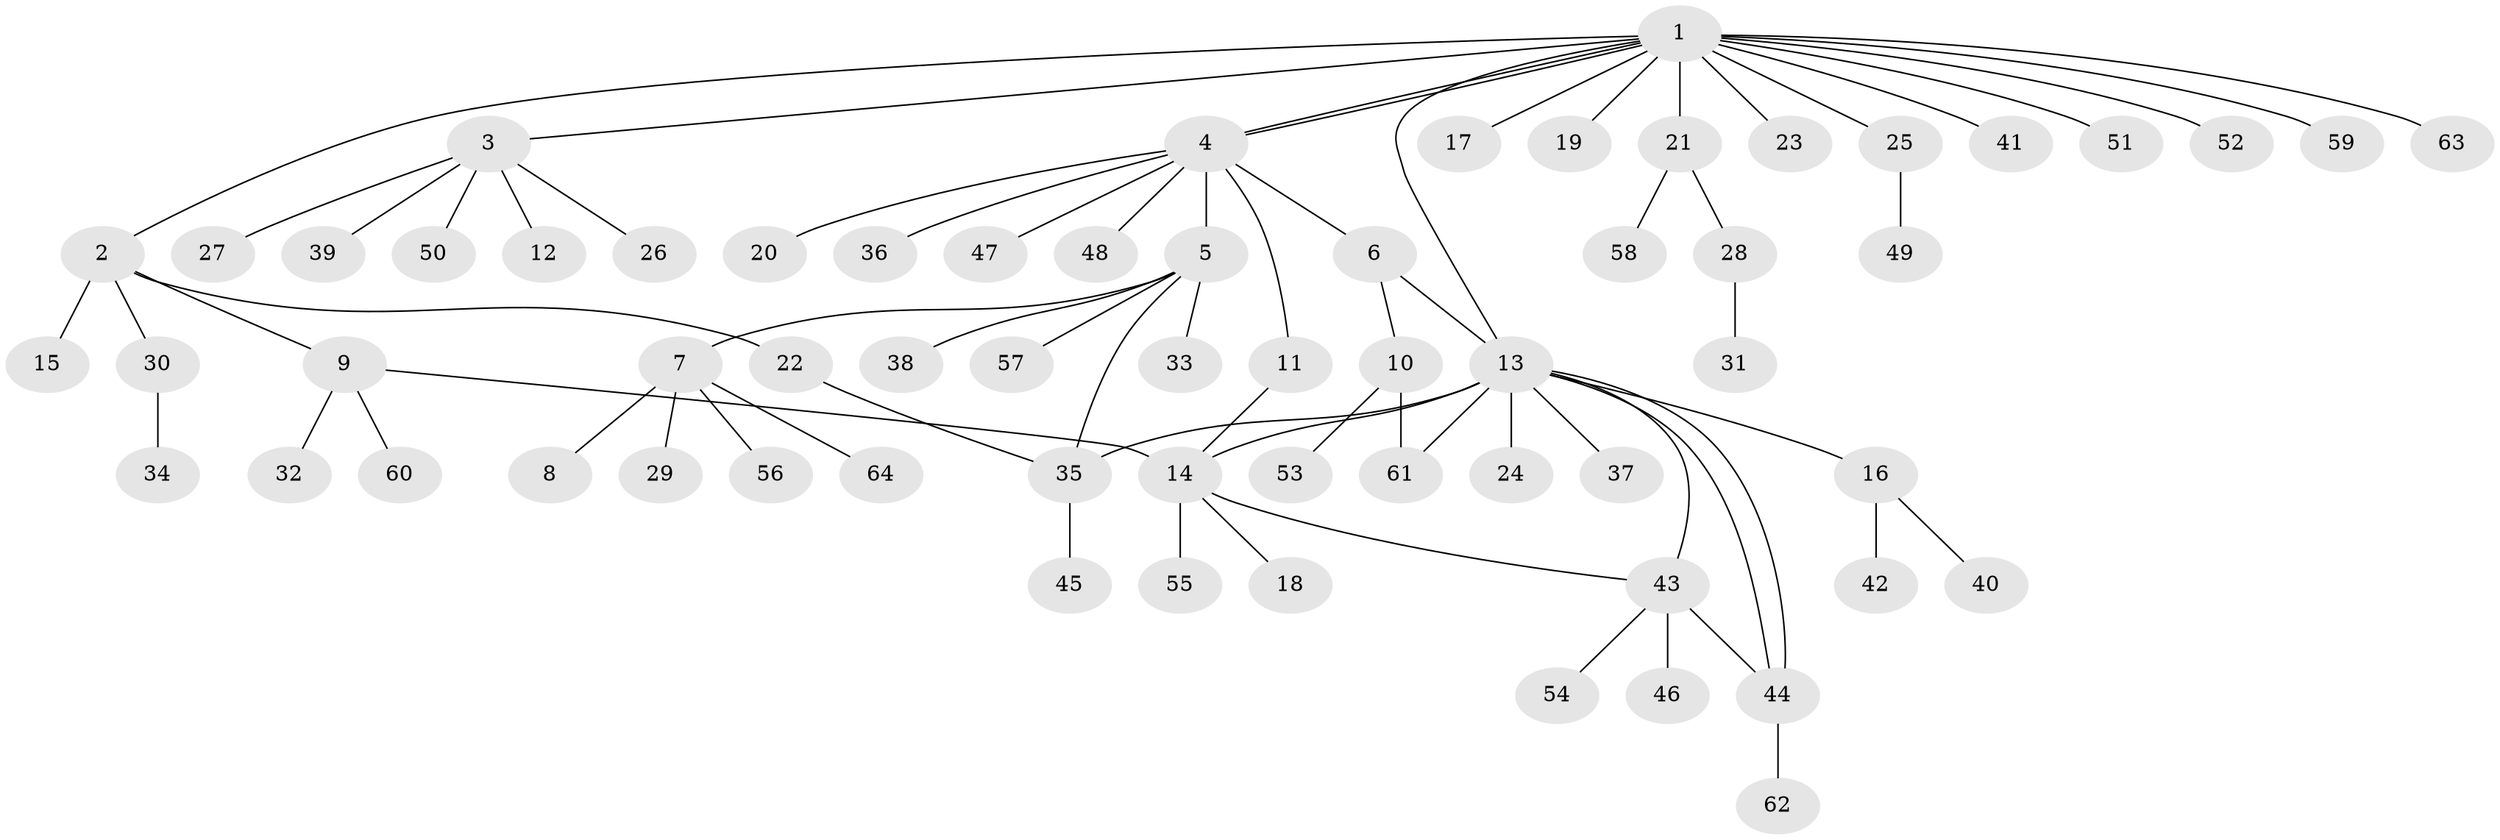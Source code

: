 // Generated by graph-tools (version 1.1) at 2025/01/03/09/25 03:01:49]
// undirected, 64 vertices, 73 edges
graph export_dot {
graph [start="1"]
  node [color=gray90,style=filled];
  1;
  2;
  3;
  4;
  5;
  6;
  7;
  8;
  9;
  10;
  11;
  12;
  13;
  14;
  15;
  16;
  17;
  18;
  19;
  20;
  21;
  22;
  23;
  24;
  25;
  26;
  27;
  28;
  29;
  30;
  31;
  32;
  33;
  34;
  35;
  36;
  37;
  38;
  39;
  40;
  41;
  42;
  43;
  44;
  45;
  46;
  47;
  48;
  49;
  50;
  51;
  52;
  53;
  54;
  55;
  56;
  57;
  58;
  59;
  60;
  61;
  62;
  63;
  64;
  1 -- 2;
  1 -- 3;
  1 -- 4;
  1 -- 4;
  1 -- 13;
  1 -- 17;
  1 -- 19;
  1 -- 21;
  1 -- 23;
  1 -- 25;
  1 -- 41;
  1 -- 51;
  1 -- 52;
  1 -- 59;
  1 -- 63;
  2 -- 9;
  2 -- 15;
  2 -- 22;
  2 -- 30;
  3 -- 12;
  3 -- 26;
  3 -- 27;
  3 -- 39;
  3 -- 50;
  4 -- 5;
  4 -- 6;
  4 -- 11;
  4 -- 20;
  4 -- 36;
  4 -- 47;
  4 -- 48;
  5 -- 7;
  5 -- 33;
  5 -- 35;
  5 -- 38;
  5 -- 57;
  6 -- 10;
  6 -- 13;
  7 -- 8;
  7 -- 29;
  7 -- 56;
  7 -- 64;
  9 -- 14;
  9 -- 32;
  9 -- 60;
  10 -- 53;
  10 -- 61;
  11 -- 14;
  13 -- 14;
  13 -- 16;
  13 -- 24;
  13 -- 35;
  13 -- 37;
  13 -- 43;
  13 -- 44;
  13 -- 44;
  13 -- 61;
  14 -- 18;
  14 -- 43;
  14 -- 55;
  16 -- 40;
  16 -- 42;
  21 -- 28;
  21 -- 58;
  22 -- 35;
  25 -- 49;
  28 -- 31;
  30 -- 34;
  35 -- 45;
  43 -- 44;
  43 -- 46;
  43 -- 54;
  44 -- 62;
}
